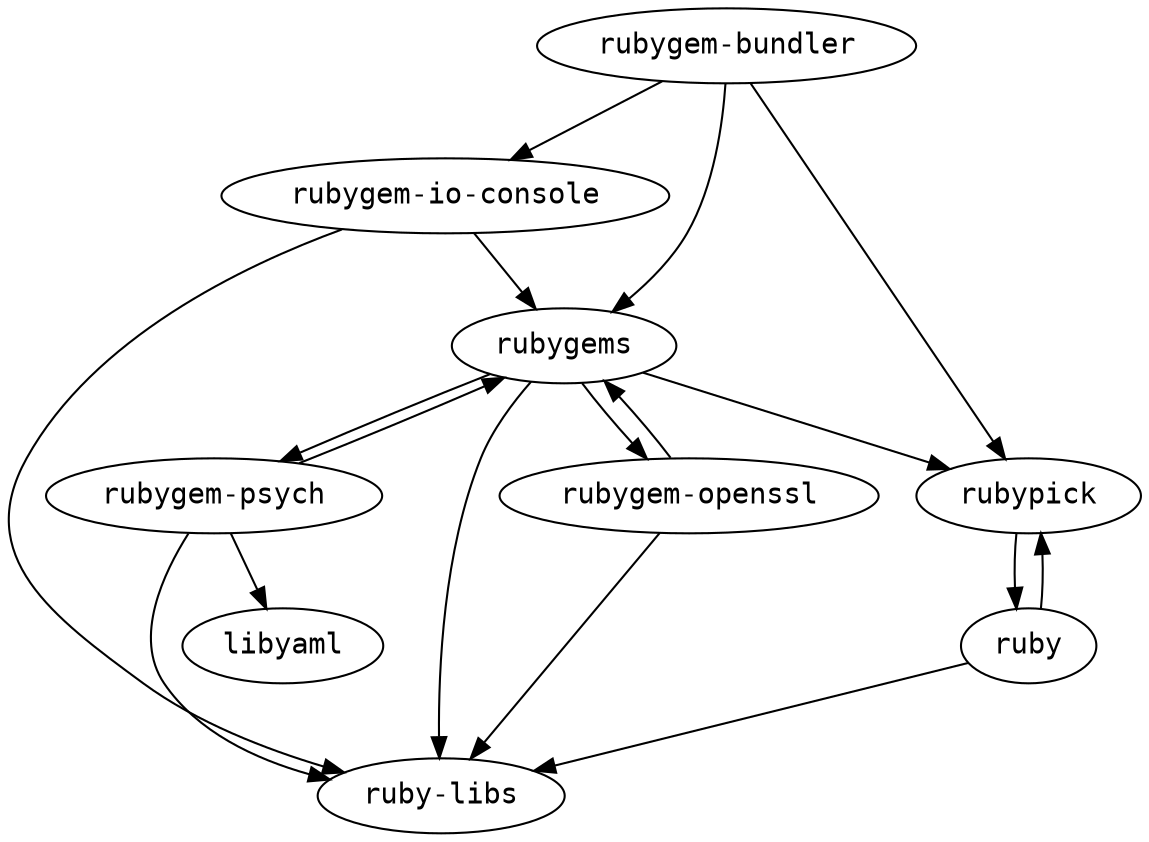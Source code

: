 strict digraph G {
node [fontname=monospace];
  "rubygem-bundler" -> "rubygem-io-console";
  "rubygem-bundler" -> "rubygems";
  "rubygem-bundler" -> "rubypick";
  "rubygem-io-console" -> "rubygems";
  "rubygem-io-console" -> "ruby-libs";
  "rubygem-openssl" -> "rubygems";
  "rubygem-openssl" -> "ruby-libs";
  "rubygem-psych" -> "libyaml";
  "rubygem-psych" -> "rubygems";
  "rubygem-psych" -> "ruby-libs";
  "rubygems" -> "rubygem-openssl";
  "rubygems" -> "rubygem-psych";
  "rubygems" -> "ruby-libs";
  "rubygems" -> "rubypick";
  "rubypick" -> "ruby";
  "ruby" -> "ruby-libs";
  "ruby" -> "rubypick";
}

